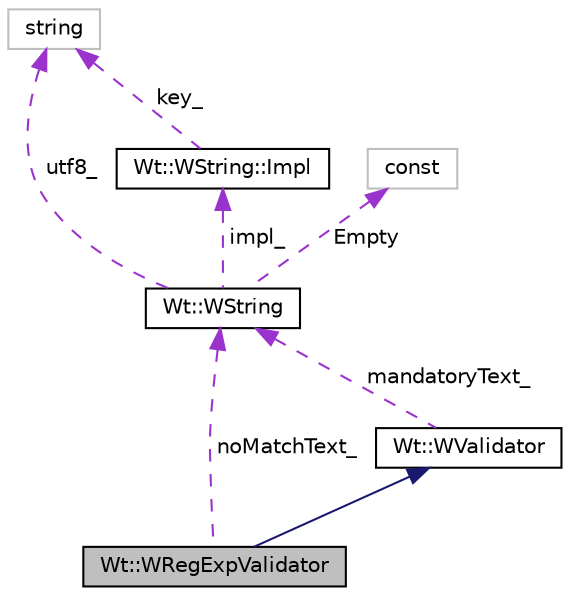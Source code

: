 digraph "Wt::WRegExpValidator"
{
 // LATEX_PDF_SIZE
  edge [fontname="Helvetica",fontsize="10",labelfontname="Helvetica",labelfontsize="10"];
  node [fontname="Helvetica",fontsize="10",shape=record];
  Node1 [label="Wt::WRegExpValidator",height=0.2,width=0.4,color="black", fillcolor="grey75", style="filled", fontcolor="black",tooltip="A validator that checks user input against a regular expression."];
  Node2 -> Node1 [dir="back",color="midnightblue",fontsize="10",style="solid",fontname="Helvetica"];
  Node2 [label="Wt::WValidator",height=0.2,width=0.4,color="black", fillcolor="white", style="filled",URL="$classWt_1_1WValidator.html",tooltip="A validator is used to validate user input according to pre-defined rules."];
  Node3 -> Node2 [dir="back",color="darkorchid3",fontsize="10",style="dashed",label=" mandatoryText_" ,fontname="Helvetica"];
  Node3 [label="Wt::WString",height=0.2,width=0.4,color="black", fillcolor="white", style="filled",URL="$classWt_1_1WString.html",tooltip="A value class which describes a locale-aware unicode string."];
  Node4 -> Node3 [dir="back",color="darkorchid3",fontsize="10",style="dashed",label=" impl_" ,fontname="Helvetica"];
  Node4 [label="Wt::WString::Impl",height=0.2,width=0.4,color="black", fillcolor="white", style="filled",URL="$structWt_1_1WString_1_1Impl.html",tooltip=" "];
  Node5 -> Node4 [dir="back",color="darkorchid3",fontsize="10",style="dashed",label=" key_" ,fontname="Helvetica"];
  Node5 [label="string",height=0.2,width=0.4,color="grey75", fillcolor="white", style="filled",tooltip=" "];
  Node5 -> Node3 [dir="back",color="darkorchid3",fontsize="10",style="dashed",label=" utf8_" ,fontname="Helvetica"];
  Node6 -> Node3 [dir="back",color="darkorchid3",fontsize="10",style="dashed",label=" Empty" ,fontname="Helvetica"];
  Node6 [label="const",height=0.2,width=0.4,color="grey75", fillcolor="white", style="filled",tooltip=" "];
  Node3 -> Node1 [dir="back",color="darkorchid3",fontsize="10",style="dashed",label=" noMatchText_" ,fontname="Helvetica"];
}
